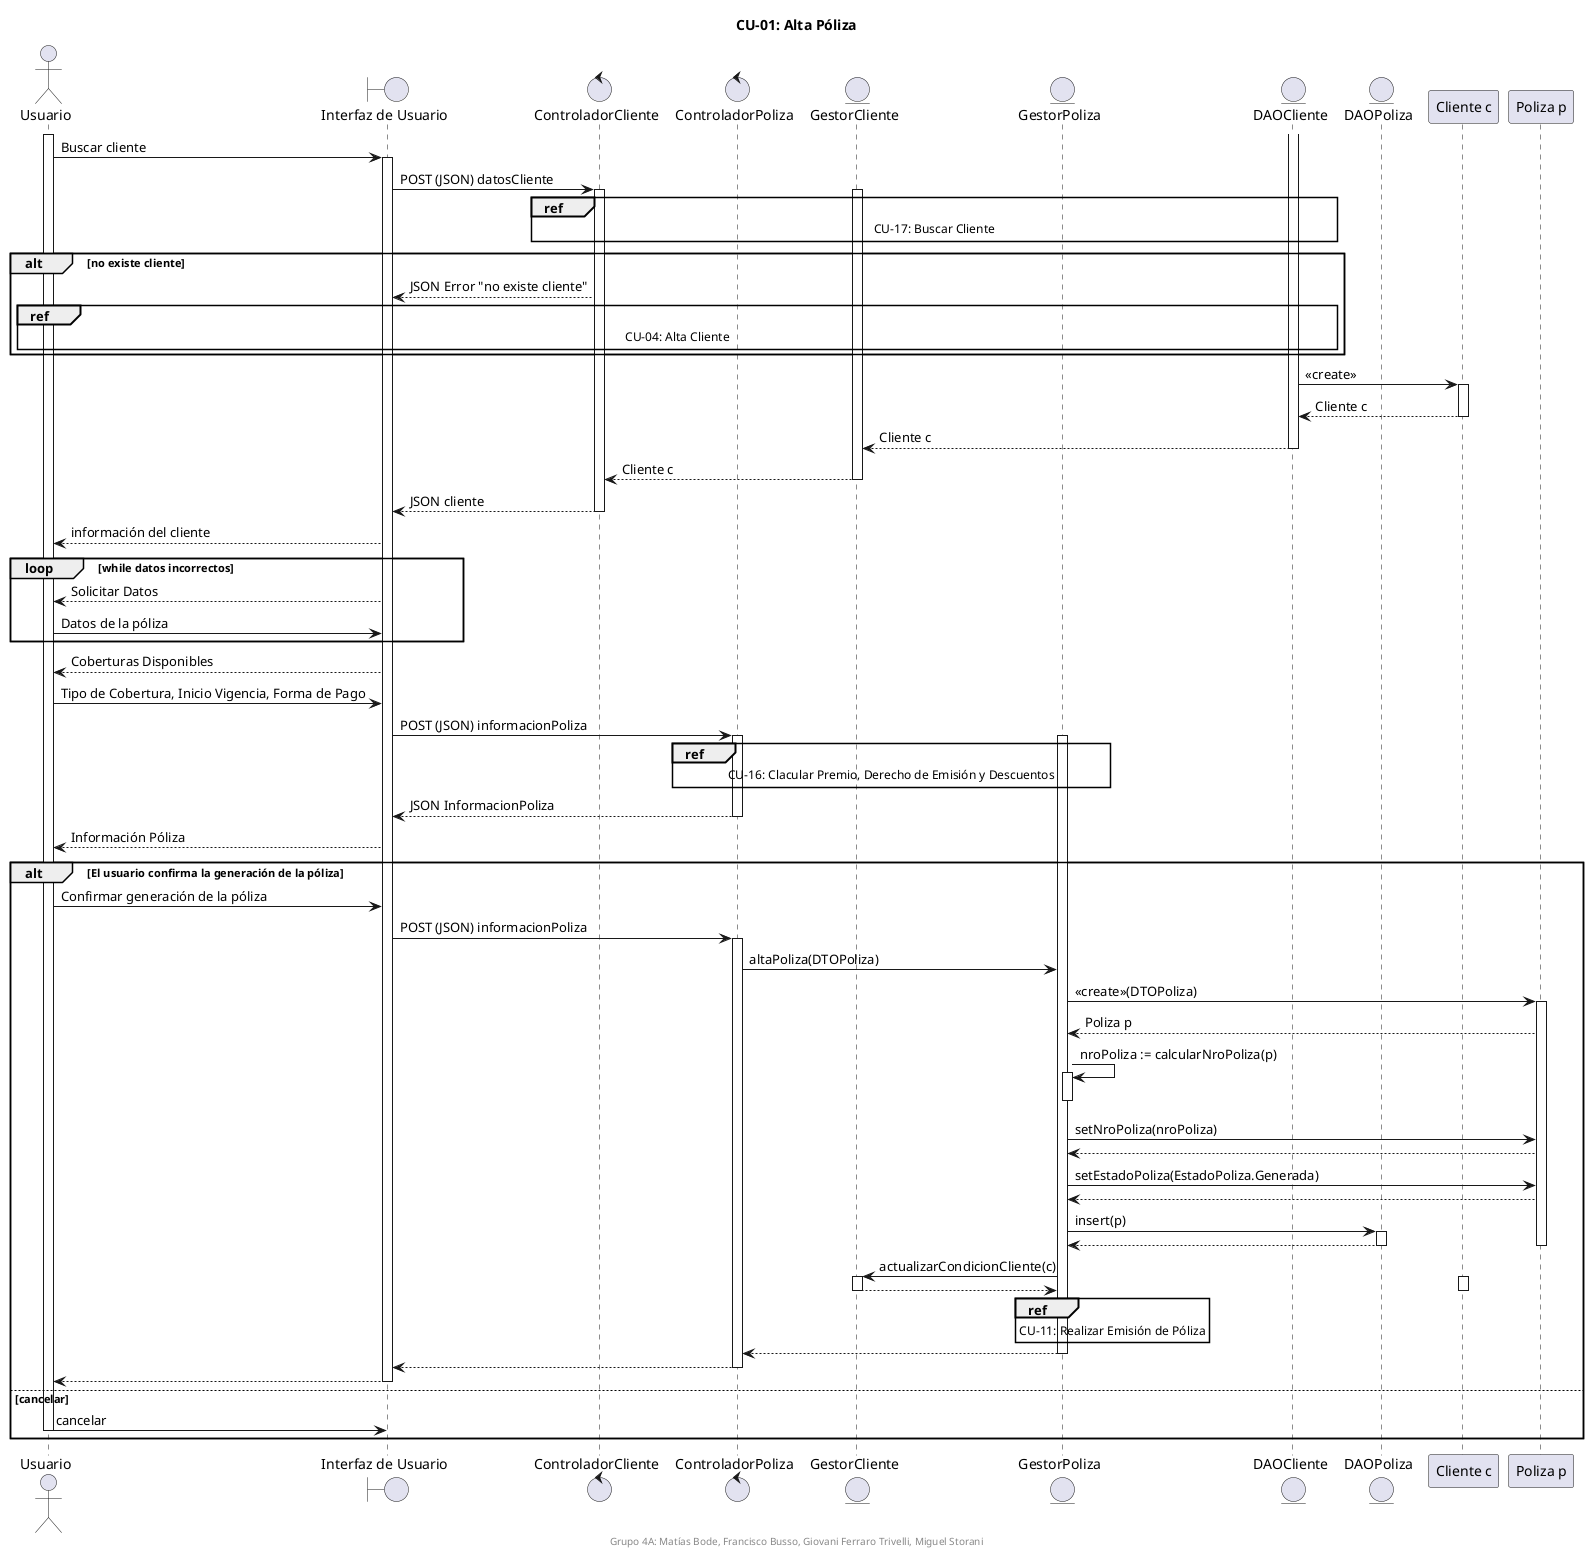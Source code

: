 @startuml

title CU-01: Alta Póliza
center footer Grupo 4A: Matías Bode, Francisco Busso, Giovani Ferraro Trivelli, Miguel Storani

actor Usuario
boundary "Interfaz de Usuario" as GUI
control ControladorCliente as CC
control ControladorPoliza as CP

entity GestorCliente as GC
entity GestorPoliza as GP
entity DAOCliente as DC
entity DAOPoliza as DP



activate Usuario


Usuario -> GUI: Buscar cliente
activate GUI
GUI -> CC : POST (JSON) datosCliente
activate CC

ref over CC, GC, DC
    CU-17: Buscar Cliente
end ref

activate GC

alt no existe cliente
    GUI <-- CC : JSON Error "no existe cliente"
    ref over Usuario, GC, DC
        CU-04: Alta Cliente
    end ref
    
end alt
    
activate DC
DC -> "Cliente c" as Cliente: <<create>>
activate Cliente
DC <-- Cliente : Cliente c
deactivate Cliente
GC <-- DC : Cliente c
deactivate DC

CC <-- GC : Cliente c
deactivate GC
GUI <-- CC : JSON cliente
deactivate CC
Usuario <-- GUI : información del cliente

loop while datos incorrectos
    Usuario <-- GUI : Solicitar Datos
    Usuario -> GUI : Datos de la póliza
end loop

Usuario <-- GUI : Coberturas Disponibles
Usuario -> GUI: Tipo de Cobertura, Inicio Vigencia, Forma de Pago
GUI -> CP : POST (JSON) informacionPoliza

activate CP
activate GP
ref over CP, GP
    CU-16: Clacular Premio, Derecho de Emisión y Descuentos
end ref

GUI <-- CP : JSON InformacionPoliza
deactivate CP

Usuario <-- GUI : Información Póliza

alt El usuario confirma la generación de la póliza
    Usuario -> GUI : Confirmar generación de la póliza
    GUI -> CP : POST (JSON) informacionPoliza
    activate CP
    CP -> GP : altaPoliza(DTOPoliza)
    GP -> "Poliza p" as Poliza : <<create>>(DTOPoliza)
    activate Poliza
    GP <-- Poliza : Poliza p
    
    GP -> GP : nroPoliza := calcularNroPoliza(p)
    activate GP
    deactivate GP
    
    GP -> Poliza : setNroPoliza(nroPoliza)
    GP <-- Poliza

    GP -> Poliza : setEstadoPoliza(EstadoPoliza.Generada)
    GP <-- Poliza
    
    GP -> DP : insert(p)
    activate DP
    GP <-- DP
    deactivate DP
    deactivate Poliza
    
    GP -> GC : actualizarCondicionCliente(c)
    activate Cliente
    activate GC
    GP <-- GC
    deactivate Cliente
    deactivate GC
    
    ref over GP
        CU-11: Realizar Emisión de Póliza
    end ref
    
    CP <-- GP
    deactivate GP
    GUI <-- CP
    deactivate CP
    Usuario <-- GUI
    deactivate GUI

    
else cancelar
    Usuario -> GUI : cancelar
    deactivate Usuario
    deactivate GUI
    deactivate CC
    deactivate CP
    deactivate GC
    deactivate GP
    deactivate DC
    deactivate DP
    deactivate Cliente
    deactivate Poliza

end alt
    

@enduml

